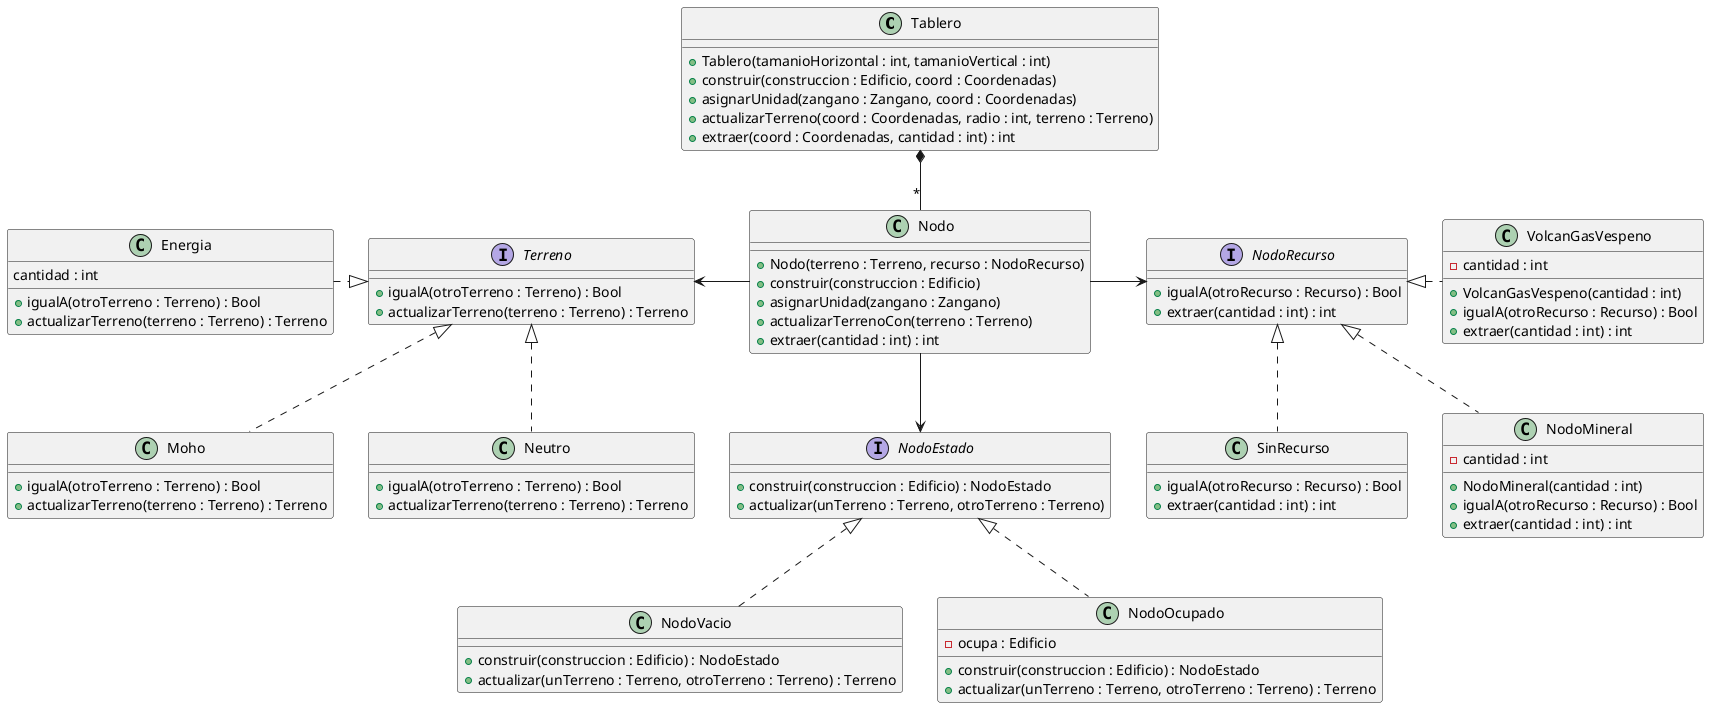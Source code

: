 @startuml

class Tablero {
    + Tablero(tamanioHorizontal : int, tamanioVertical : int)
    + construir(construccion : Edificio, coord : Coordenadas)
    + asignarUnidad(zangano : Zangano, coord : Coordenadas)
    + actualizarTerreno(coord : Coordenadas, radio : int, terreno : Terreno)
    + extraer(coord : Coordenadas, cantidad : int) : int
}

class Nodo {
    + Nodo(terreno : Terreno, recurso : NodoRecurso)
    + construir(construccion : Edificio)
    + asignarUnidad(zangano : Zangano)
    + actualizarTerrenoCon(terreno : Terreno)
    + extraer(cantidad : int) : int
}

interface NodoEstado {
    + construir(construccion : Edificio) : NodoEstado
    + actualizar(unTerreno : Terreno, otroTerreno : Terreno)
}
class NodoVacio {
    + construir(construccion : Edificio) : NodoEstado
    + actualizar(unTerreno : Terreno, otroTerreno : Terreno) : Terreno
}
class NodoOcupado {
    - ocupa : Edificio
    + construir(construccion : Edificio) : NodoEstado
    + actualizar(unTerreno : Terreno, otroTerreno : Terreno) : Terreno
}

interface Terreno {
    + igualA(otroTerreno : Terreno) : Bool
    + actualizarTerreno(terreno : Terreno) : Terreno
}
class Energia {
    cantidad : int
    + igualA(otroTerreno : Terreno) : Bool
    + actualizarTerreno(terreno : Terreno) : Terreno
}
class Moho {
    + igualA(otroTerreno : Terreno) : Bool
    + actualizarTerreno(terreno : Terreno) : Terreno
}
class Neutro {
    + igualA(otroTerreno : Terreno) : Bool
    + actualizarTerreno(terreno : Terreno) : Terreno
}

interface NodoRecurso {
    + igualA(otroRecurso : Recurso) : Bool
    + extraer(cantidad : int) : int
}
class SinRecurso {
    + igualA(otroRecurso : Recurso) : Bool
    + extraer(cantidad : int) : int
}
class NodoMineral {
    - cantidad : int
    + NodoMineral(cantidad : int)
    + igualA(otroRecurso : Recurso) : Bool
    + extraer(cantidad : int) : int
}
class VolcanGasVespeno {
    - cantidad : int
    + VolcanGasVespeno(cantidad : int)
    + igualA(otroRecurso : Recurso) : Bool
    + extraer(cantidad : int) : int
}

Tablero *-- "*" Nodo

NodoEstado <|.. NodoVacio
NodoEstado <|.. NodoOcupado

Nodo --> NodoEstado
Nodo -left> Terreno
Nodo -right> NodoRecurso

Terreno <|.left. Energia
Terreno <|.. Moho
Terreno <|.. Neutro

NodoRecurso <|.. SinRecurso
NodoRecurso <|.. NodoMineral
NodoRecurso <|.right. VolcanGasVespeno

@enduml